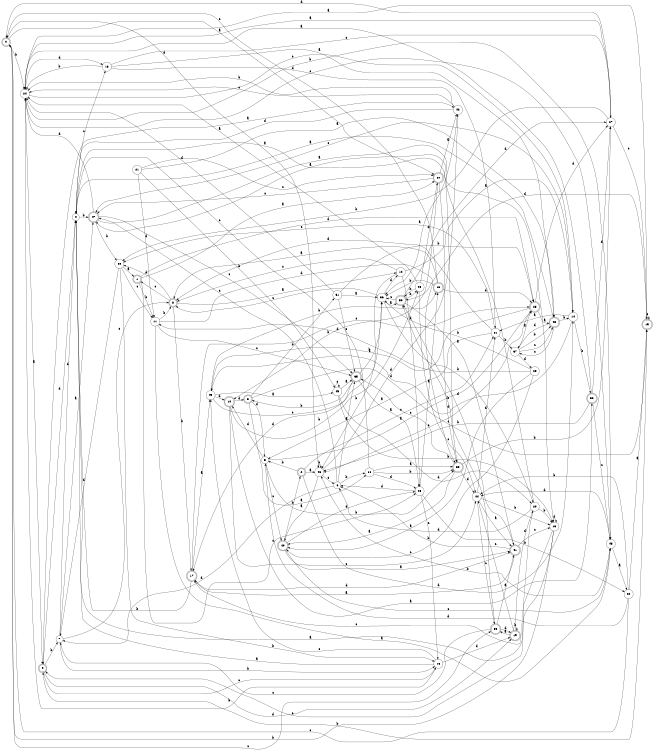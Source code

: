 digraph n42_4 {
__start0 [label="" shape="none"];

rankdir=LR;
size="8,5";

s0 [style="rounded,filled", color="black", fillcolor="white" shape="doublecircle", label="0"];
s1 [style="rounded,filled", color="black", fillcolor="white" shape="doublecircle", label="1"];
s2 [style="rounded,filled", color="black", fillcolor="white" shape="doublecircle", label="2"];
s3 [style="rounded,filled", color="black", fillcolor="white" shape="doublecircle", label="3"];
s4 [style="filled", color="black", fillcolor="white" shape="circle", label="4"];
s5 [style="filled", color="black", fillcolor="white" shape="circle", label="5"];
s6 [style="filled", color="black", fillcolor="white" shape="circle", label="6"];
s7 [style="filled", color="black", fillcolor="white" shape="circle", label="7"];
s8 [style="rounded,filled", color="black", fillcolor="white" shape="doublecircle", label="8"];
s9 [style="rounded,filled", color="black", fillcolor="white" shape="doublecircle", label="9"];
s10 [style="rounded,filled", color="black", fillcolor="white" shape="doublecircle", label="10"];
s11 [style="filled", color="black", fillcolor="white" shape="circle", label="11"];
s12 [style="filled", color="black", fillcolor="white" shape="circle", label="12"];
s13 [style="filled", color="black", fillcolor="white" shape="circle", label="13"];
s14 [style="filled", color="black", fillcolor="white" shape="circle", label="14"];
s15 [style="rounded,filled", color="black", fillcolor="white" shape="doublecircle", label="15"];
s16 [style="filled", color="black", fillcolor="white" shape="circle", label="16"];
s17 [style="rounded,filled", color="black", fillcolor="white" shape="doublecircle", label="17"];
s18 [style="filled", color="black", fillcolor="white" shape="circle", label="18"];
s19 [style="rounded,filled", color="black", fillcolor="white" shape="doublecircle", label="19"];
s20 [style="filled", color="black", fillcolor="white" shape="circle", label="20"];
s21 [style="filled", color="black", fillcolor="white" shape="circle", label="21"];
s22 [style="filled", color="black", fillcolor="white" shape="circle", label="22"];
s23 [style="rounded,filled", color="black", fillcolor="white" shape="doublecircle", label="23"];
s24 [style="filled", color="black", fillcolor="white" shape="circle", label="24"];
s25 [style="filled", color="black", fillcolor="white" shape="circle", label="25"];
s26 [style="filled", color="black", fillcolor="white" shape="circle", label="26"];
s27 [style="filled", color="black", fillcolor="white" shape="circle", label="27"];
s28 [style="filled", color="black", fillcolor="white" shape="circle", label="28"];
s29 [style="rounded,filled", color="black", fillcolor="white" shape="doublecircle", label="29"];
s30 [style="rounded,filled", color="black", fillcolor="white" shape="doublecircle", label="30"];
s31 [style="filled", color="black", fillcolor="white" shape="circle", label="31"];
s32 [style="rounded,filled", color="black", fillcolor="white" shape="doublecircle", label="32"];
s33 [style="rounded,filled", color="black", fillcolor="white" shape="doublecircle", label="33"];
s34 [style="filled", color="black", fillcolor="white" shape="circle", label="34"];
s35 [style="rounded,filled", color="black", fillcolor="white" shape="doublecircle", label="35"];
s36 [style="filled", color="black", fillcolor="white" shape="circle", label="36"];
s37 [style="filled", color="black", fillcolor="white" shape="circle", label="37"];
s38 [style="filled", color="black", fillcolor="white" shape="circle", label="38"];
s39 [style="rounded,filled", color="black", fillcolor="white" shape="doublecircle", label="39"];
s40 [style="rounded,filled", color="black", fillcolor="white" shape="doublecircle", label="40"];
s41 [style="rounded,filled", color="black", fillcolor="white" shape="doublecircle", label="41"];
s42 [style="filled", color="black", fillcolor="white" shape="circle", label="42"];
s43 [style="rounded,filled", color="black", fillcolor="white" shape="doublecircle", label="43"];
s44 [style="filled", color="black", fillcolor="white" shape="circle", label="44"];
s45 [style="filled", color="black", fillcolor="white" shape="circle", label="45"];
s46 [style="filled", color="black", fillcolor="white" shape="circle", label="46"];
s47 [style="rounded,filled", color="black", fillcolor="white" shape="doublecircle", label="47"];
s48 [style="filled", color="black", fillcolor="white" shape="circle", label="48"];
s49 [style="filled", color="black", fillcolor="white" shape="circle", label="49"];
s50 [style="rounded,filled", color="black", fillcolor="white" shape="doublecircle", label="50"];
s51 [style="filled", color="black", fillcolor="white" shape="circle", label="51"];
s0 -> s30 [label="a"];
s0 -> s24 [label="b"];
s0 -> s39 [label="c"];
s0 -> s46 [label="d"];
s1 -> s30 [label="a"];
s1 -> s11 [label="b"];
s1 -> s28 [label="c"];
s1 -> s23 [label="d"];
s2 -> s46 [label="a"];
s2 -> s5 [label="b"];
s2 -> s31 [label="c"];
s2 -> s14 [label="d"];
s3 -> s34 [label="a"];
s3 -> s51 [label="b"];
s3 -> s15 [label="c"];
s3 -> s5 [label="d"];
s4 -> s33 [label="a"];
s4 -> s47 [label="b"];
s4 -> s18 [label="c"];
s4 -> s9 [label="d"];
s5 -> s23 [label="a"];
s5 -> s33 [label="b"];
s5 -> s40 [label="c"];
s5 -> s10 [label="d"];
s6 -> s35 [label="a"];
s6 -> s34 [label="b"];
s6 -> s47 [label="c"];
s6 -> s7 [label="d"];
s7 -> s47 [label="a"];
s7 -> s16 [label="b"];
s7 -> s8 [label="c"];
s7 -> s4 [label="d"];
s8 -> s12 [label="a"];
s8 -> s17 [label="b"];
s8 -> s1 [label="c"];
s8 -> s38 [label="d"];
s9 -> s42 [label="a"];
s9 -> s7 [label="b"];
s9 -> s16 [label="c"];
s9 -> s19 [label="d"];
s10 -> s32 [label="a"];
s10 -> s26 [label="b"];
s10 -> s44 [label="c"];
s10 -> s3 [label="d"];
s11 -> s48 [label="a"];
s11 -> s8 [label="b"];
s11 -> s35 [label="c"];
s11 -> s33 [label="d"];
s12 -> s14 [label="a"];
s12 -> s46 [label="b"];
s12 -> s8 [label="c"];
s12 -> s28 [label="d"];
s13 -> s4 [label="a"];
s13 -> s0 [label="b"];
s13 -> s9 [label="c"];
s13 -> s13 [label="d"];
s14 -> s31 [label="a"];
s14 -> s32 [label="b"];
s14 -> s47 [label="c"];
s14 -> s49 [label="d"];
s15 -> s24 [label="a"];
s15 -> s9 [label="b"];
s15 -> s15 [label="c"];
s15 -> s50 [label="d"];
s16 -> s4 [label="a"];
s16 -> s24 [label="b"];
s16 -> s49 [label="c"];
s16 -> s19 [label="d"];
s17 -> s49 [label="a"];
s17 -> s4 [label="b"];
s17 -> s23 [label="c"];
s17 -> s41 [label="d"];
s18 -> s43 [label="a"];
s18 -> s24 [label="b"];
s18 -> s27 [label="c"];
s18 -> s31 [label="d"];
s19 -> s39 [label="a"];
s19 -> s19 [label="b"];
s19 -> s44 [label="c"];
s19 -> s20 [label="d"];
s20 -> s47 [label="a"];
s20 -> s13 [label="b"];
s20 -> s17 [label="c"];
s20 -> s6 [label="d"];
s21 -> s43 [label="a"];
s21 -> s45 [label="b"];
s21 -> s30 [label="c"];
s21 -> s11 [label="d"];
s22 -> s15 [label="a"];
s22 -> s44 [label="b"];
s22 -> s0 [label="c"];
s22 -> s5 [label="d"];
s23 -> s43 [label="a"];
s23 -> s49 [label="b"];
s23 -> s46 [label="c"];
s23 -> s27 [label="d"];
s24 -> s9 [label="a"];
s24 -> s48 [label="b"];
s24 -> s14 [label="c"];
s24 -> s18 [label="d"];
s25 -> s40 [label="a"];
s25 -> s36 [label="b"];
s25 -> s40 [label="c"];
s25 -> s11 [label="d"];
s26 -> s24 [label="a"];
s26 -> s50 [label="b"];
s26 -> s44 [label="c"];
s26 -> s30 [label="d"];
s27 -> s24 [label="a"];
s27 -> s38 [label="b"];
s27 -> s15 [label="c"];
s27 -> s0 [label="d"];
s28 -> s29 [label="a"];
s28 -> s22 [label="b"];
s28 -> s16 [label="c"];
s28 -> s6 [label="d"];
s29 -> s8 [label="a"];
s29 -> s36 [label="b"];
s29 -> s0 [label="c"];
s29 -> s23 [label="d"];
s30 -> s42 [label="a"];
s30 -> s10 [label="b"];
s30 -> s47 [label="c"];
s30 -> s33 [label="d"];
s31 -> s5 [label="a"];
s31 -> s37 [label="b"];
s31 -> s38 [label="c"];
s31 -> s8 [label="d"];
s32 -> s24 [label="a"];
s32 -> s46 [label="b"];
s32 -> s48 [label="c"];
s32 -> s27 [label="d"];
s33 -> s40 [label="a"];
s33 -> s27 [label="b"];
s33 -> s35 [label="c"];
s33 -> s44 [label="d"];
s34 -> s33 [label="a"];
s34 -> s33 [label="b"];
s34 -> s4 [label="c"];
s34 -> s28 [label="d"];
s35 -> s28 [label="a"];
s35 -> s3 [label="b"];
s35 -> s36 [label="c"];
s35 -> s17 [label="d"];
s36 -> s50 [label="a"];
s36 -> s20 [label="b"];
s36 -> s8 [label="c"];
s36 -> s12 [label="d"];
s37 -> s23 [label="a"];
s37 -> s43 [label="b"];
s37 -> s43 [label="c"];
s37 -> s25 [label="d"];
s38 -> s1 [label="a"];
s38 -> s16 [label="b"];
s38 -> s11 [label="c"];
s38 -> s7 [label="d"];
s39 -> s41 [label="a"];
s39 -> s50 [label="b"];
s39 -> s7 [label="c"];
s39 -> s19 [label="d"];
s40 -> s41 [label="a"];
s40 -> s2 [label="b"];
s40 -> s48 [label="c"];
s40 -> s28 [label="d"];
s41 -> s17 [label="a"];
s41 -> s6 [label="b"];
s41 -> s13 [label="c"];
s41 -> s50 [label="d"];
s42 -> s36 [label="a"];
s42 -> s24 [label="b"];
s42 -> s24 [label="c"];
s42 -> s4 [label="d"];
s43 -> s4 [label="a"];
s43 -> s14 [label="b"];
s43 -> s37 [label="c"];
s43 -> s37 [label="d"];
s44 -> s41 [label="a"];
s44 -> s13 [label="b"];
s44 -> s39 [label="c"];
s44 -> s31 [label="d"];
s45 -> s35 [label="a"];
s45 -> s13 [label="b"];
s45 -> s45 [label="c"];
s45 -> s20 [label="d"];
s46 -> s40 [label="a"];
s46 -> s46 [label="b"];
s46 -> s6 [label="c"];
s46 -> s42 [label="d"];
s47 -> s13 [label="a"];
s47 -> s38 [label="b"];
s47 -> s35 [label="c"];
s47 -> s24 [label="d"];
s48 -> s22 [label="a"];
s48 -> s46 [label="b"];
s48 -> s24 [label="c"];
s48 -> s44 [label="d"];
s49 -> s45 [label="a"];
s49 -> s29 [label="b"];
s49 -> s36 [label="c"];
s49 -> s10 [label="d"];
s50 -> s41 [label="a"];
s50 -> s26 [label="b"];
s50 -> s36 [label="c"];
s50 -> s27 [label="d"];
s51 -> s36 [label="a"];
s51 -> s23 [label="b"];
s51 -> s35 [label="c"];
s51 -> s24 [label="d"];

}